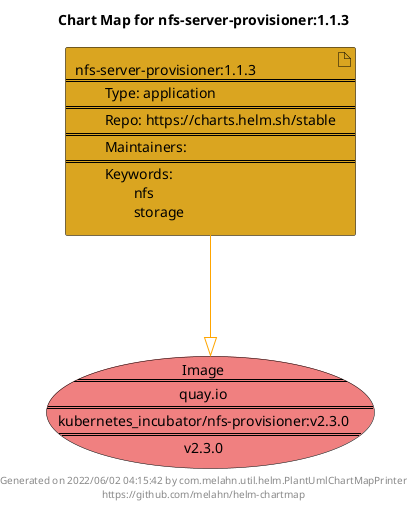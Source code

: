 @startuml
skinparam linetype ortho
skinparam backgroundColor white
skinparam usecaseBorderColor black
skinparam usecaseArrowColor LightSlateGray
skinparam artifactBorderColor black
skinparam artifactArrowColor LightSlateGray

title Chart Map for nfs-server-provisioner:1.1.3

'There is one referenced Helm Chart
artifact "nfs-server-provisioner:1.1.3\n====\n\tType: application\n====\n\tRepo: https://charts.helm.sh/stable\n====\n\tMaintainers: \n====\n\tKeywords: \n\t\tnfs\n\t\tstorage" as nfs_server_provisioner_1_1_3 #GoldenRod

'There is one referenced Docker Image
usecase "Image\n====\nquay.io\n====\nkubernetes_incubator/nfs-provisioner:v2.3.0\n====\nv2.3.0" as quay_io_kubernetes_incubator_nfs_provisioner_v2_3_0 #LightCoral

'Chart Dependencies
nfs_server_provisioner_1_1_3--[#orange]-|>quay_io_kubernetes_incubator_nfs_provisioner_v2_3_0

center footer Generated on 2022/06/02 04:15:42 by com.melahn.util.helm.PlantUmlChartMapPrinter\nhttps://github.com/melahn/helm-chartmap
@enduml
